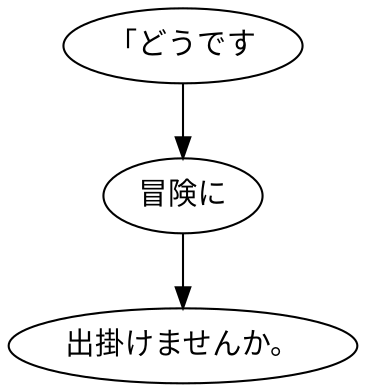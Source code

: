 digraph graph7453 {
	node0 [label="「どうです"];
	node1 [label="冒険に"];
	node2 [label="出掛けませんか。"];
	node0 -> node1;
	node1 -> node2;
}
